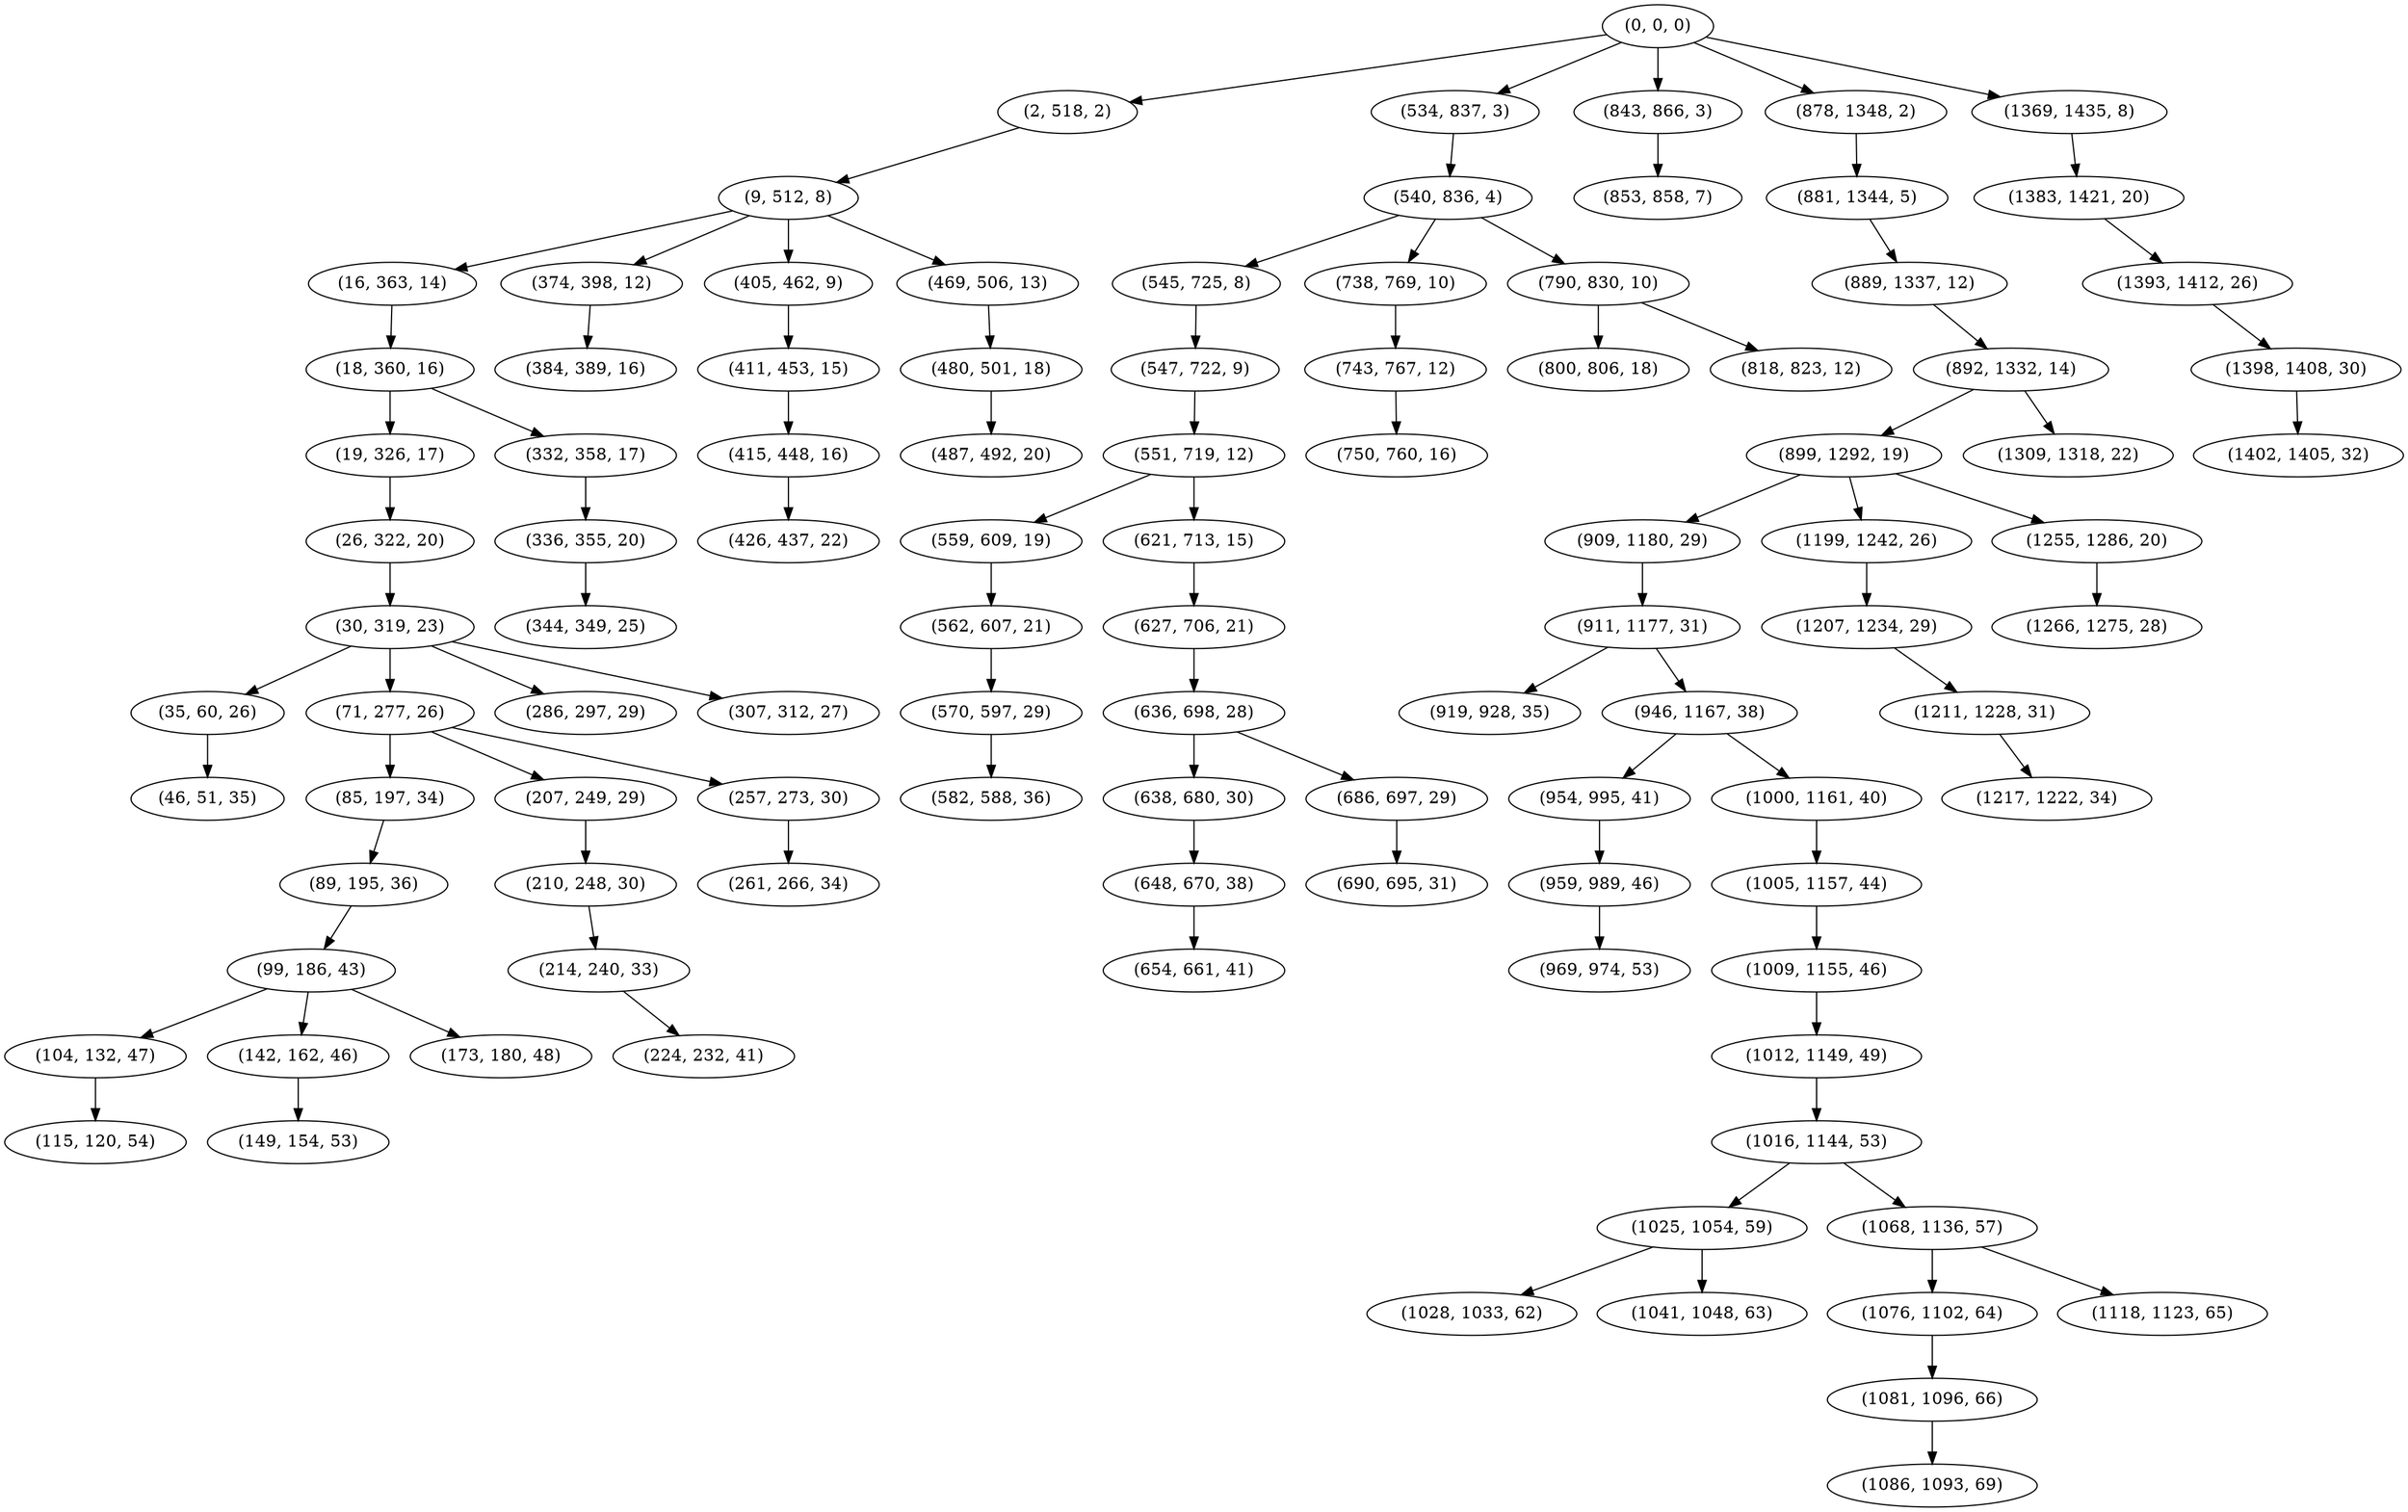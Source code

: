 digraph tree {
    "(0, 0, 0)";
    "(2, 518, 2)";
    "(9, 512, 8)";
    "(16, 363, 14)";
    "(18, 360, 16)";
    "(19, 326, 17)";
    "(26, 322, 20)";
    "(30, 319, 23)";
    "(35, 60, 26)";
    "(46, 51, 35)";
    "(71, 277, 26)";
    "(85, 197, 34)";
    "(89, 195, 36)";
    "(99, 186, 43)";
    "(104, 132, 47)";
    "(115, 120, 54)";
    "(142, 162, 46)";
    "(149, 154, 53)";
    "(173, 180, 48)";
    "(207, 249, 29)";
    "(210, 248, 30)";
    "(214, 240, 33)";
    "(224, 232, 41)";
    "(257, 273, 30)";
    "(261, 266, 34)";
    "(286, 297, 29)";
    "(307, 312, 27)";
    "(332, 358, 17)";
    "(336, 355, 20)";
    "(344, 349, 25)";
    "(374, 398, 12)";
    "(384, 389, 16)";
    "(405, 462, 9)";
    "(411, 453, 15)";
    "(415, 448, 16)";
    "(426, 437, 22)";
    "(469, 506, 13)";
    "(480, 501, 18)";
    "(487, 492, 20)";
    "(534, 837, 3)";
    "(540, 836, 4)";
    "(545, 725, 8)";
    "(547, 722, 9)";
    "(551, 719, 12)";
    "(559, 609, 19)";
    "(562, 607, 21)";
    "(570, 597, 29)";
    "(582, 588, 36)";
    "(621, 713, 15)";
    "(627, 706, 21)";
    "(636, 698, 28)";
    "(638, 680, 30)";
    "(648, 670, 38)";
    "(654, 661, 41)";
    "(686, 697, 29)";
    "(690, 695, 31)";
    "(738, 769, 10)";
    "(743, 767, 12)";
    "(750, 760, 16)";
    "(790, 830, 10)";
    "(800, 806, 18)";
    "(818, 823, 12)";
    "(843, 866, 3)";
    "(853, 858, 7)";
    "(878, 1348, 2)";
    "(881, 1344, 5)";
    "(889, 1337, 12)";
    "(892, 1332, 14)";
    "(899, 1292, 19)";
    "(909, 1180, 29)";
    "(911, 1177, 31)";
    "(919, 928, 35)";
    "(946, 1167, 38)";
    "(954, 995, 41)";
    "(959, 989, 46)";
    "(969, 974, 53)";
    "(1000, 1161, 40)";
    "(1005, 1157, 44)";
    "(1009, 1155, 46)";
    "(1012, 1149, 49)";
    "(1016, 1144, 53)";
    "(1025, 1054, 59)";
    "(1028, 1033, 62)";
    "(1041, 1048, 63)";
    "(1068, 1136, 57)";
    "(1076, 1102, 64)";
    "(1081, 1096, 66)";
    "(1086, 1093, 69)";
    "(1118, 1123, 65)";
    "(1199, 1242, 26)";
    "(1207, 1234, 29)";
    "(1211, 1228, 31)";
    "(1217, 1222, 34)";
    "(1255, 1286, 20)";
    "(1266, 1275, 28)";
    "(1309, 1318, 22)";
    "(1369, 1435, 8)";
    "(1383, 1421, 20)";
    "(1393, 1412, 26)";
    "(1398, 1408, 30)";
    "(1402, 1405, 32)";
    "(0, 0, 0)" -> "(2, 518, 2)";
    "(0, 0, 0)" -> "(534, 837, 3)";
    "(0, 0, 0)" -> "(843, 866, 3)";
    "(0, 0, 0)" -> "(878, 1348, 2)";
    "(0, 0, 0)" -> "(1369, 1435, 8)";
    "(2, 518, 2)" -> "(9, 512, 8)";
    "(9, 512, 8)" -> "(16, 363, 14)";
    "(9, 512, 8)" -> "(374, 398, 12)";
    "(9, 512, 8)" -> "(405, 462, 9)";
    "(9, 512, 8)" -> "(469, 506, 13)";
    "(16, 363, 14)" -> "(18, 360, 16)";
    "(18, 360, 16)" -> "(19, 326, 17)";
    "(18, 360, 16)" -> "(332, 358, 17)";
    "(19, 326, 17)" -> "(26, 322, 20)";
    "(26, 322, 20)" -> "(30, 319, 23)";
    "(30, 319, 23)" -> "(35, 60, 26)";
    "(30, 319, 23)" -> "(71, 277, 26)";
    "(30, 319, 23)" -> "(286, 297, 29)";
    "(30, 319, 23)" -> "(307, 312, 27)";
    "(35, 60, 26)" -> "(46, 51, 35)";
    "(71, 277, 26)" -> "(85, 197, 34)";
    "(71, 277, 26)" -> "(207, 249, 29)";
    "(71, 277, 26)" -> "(257, 273, 30)";
    "(85, 197, 34)" -> "(89, 195, 36)";
    "(89, 195, 36)" -> "(99, 186, 43)";
    "(99, 186, 43)" -> "(104, 132, 47)";
    "(99, 186, 43)" -> "(142, 162, 46)";
    "(99, 186, 43)" -> "(173, 180, 48)";
    "(104, 132, 47)" -> "(115, 120, 54)";
    "(142, 162, 46)" -> "(149, 154, 53)";
    "(207, 249, 29)" -> "(210, 248, 30)";
    "(210, 248, 30)" -> "(214, 240, 33)";
    "(214, 240, 33)" -> "(224, 232, 41)";
    "(257, 273, 30)" -> "(261, 266, 34)";
    "(332, 358, 17)" -> "(336, 355, 20)";
    "(336, 355, 20)" -> "(344, 349, 25)";
    "(374, 398, 12)" -> "(384, 389, 16)";
    "(405, 462, 9)" -> "(411, 453, 15)";
    "(411, 453, 15)" -> "(415, 448, 16)";
    "(415, 448, 16)" -> "(426, 437, 22)";
    "(469, 506, 13)" -> "(480, 501, 18)";
    "(480, 501, 18)" -> "(487, 492, 20)";
    "(534, 837, 3)" -> "(540, 836, 4)";
    "(540, 836, 4)" -> "(545, 725, 8)";
    "(540, 836, 4)" -> "(738, 769, 10)";
    "(540, 836, 4)" -> "(790, 830, 10)";
    "(545, 725, 8)" -> "(547, 722, 9)";
    "(547, 722, 9)" -> "(551, 719, 12)";
    "(551, 719, 12)" -> "(559, 609, 19)";
    "(551, 719, 12)" -> "(621, 713, 15)";
    "(559, 609, 19)" -> "(562, 607, 21)";
    "(562, 607, 21)" -> "(570, 597, 29)";
    "(570, 597, 29)" -> "(582, 588, 36)";
    "(621, 713, 15)" -> "(627, 706, 21)";
    "(627, 706, 21)" -> "(636, 698, 28)";
    "(636, 698, 28)" -> "(638, 680, 30)";
    "(636, 698, 28)" -> "(686, 697, 29)";
    "(638, 680, 30)" -> "(648, 670, 38)";
    "(648, 670, 38)" -> "(654, 661, 41)";
    "(686, 697, 29)" -> "(690, 695, 31)";
    "(738, 769, 10)" -> "(743, 767, 12)";
    "(743, 767, 12)" -> "(750, 760, 16)";
    "(790, 830, 10)" -> "(800, 806, 18)";
    "(790, 830, 10)" -> "(818, 823, 12)";
    "(843, 866, 3)" -> "(853, 858, 7)";
    "(878, 1348, 2)" -> "(881, 1344, 5)";
    "(881, 1344, 5)" -> "(889, 1337, 12)";
    "(889, 1337, 12)" -> "(892, 1332, 14)";
    "(892, 1332, 14)" -> "(899, 1292, 19)";
    "(892, 1332, 14)" -> "(1309, 1318, 22)";
    "(899, 1292, 19)" -> "(909, 1180, 29)";
    "(899, 1292, 19)" -> "(1199, 1242, 26)";
    "(899, 1292, 19)" -> "(1255, 1286, 20)";
    "(909, 1180, 29)" -> "(911, 1177, 31)";
    "(911, 1177, 31)" -> "(919, 928, 35)";
    "(911, 1177, 31)" -> "(946, 1167, 38)";
    "(946, 1167, 38)" -> "(954, 995, 41)";
    "(946, 1167, 38)" -> "(1000, 1161, 40)";
    "(954, 995, 41)" -> "(959, 989, 46)";
    "(959, 989, 46)" -> "(969, 974, 53)";
    "(1000, 1161, 40)" -> "(1005, 1157, 44)";
    "(1005, 1157, 44)" -> "(1009, 1155, 46)";
    "(1009, 1155, 46)" -> "(1012, 1149, 49)";
    "(1012, 1149, 49)" -> "(1016, 1144, 53)";
    "(1016, 1144, 53)" -> "(1025, 1054, 59)";
    "(1016, 1144, 53)" -> "(1068, 1136, 57)";
    "(1025, 1054, 59)" -> "(1028, 1033, 62)";
    "(1025, 1054, 59)" -> "(1041, 1048, 63)";
    "(1068, 1136, 57)" -> "(1076, 1102, 64)";
    "(1068, 1136, 57)" -> "(1118, 1123, 65)";
    "(1076, 1102, 64)" -> "(1081, 1096, 66)";
    "(1081, 1096, 66)" -> "(1086, 1093, 69)";
    "(1199, 1242, 26)" -> "(1207, 1234, 29)";
    "(1207, 1234, 29)" -> "(1211, 1228, 31)";
    "(1211, 1228, 31)" -> "(1217, 1222, 34)";
    "(1255, 1286, 20)" -> "(1266, 1275, 28)";
    "(1369, 1435, 8)" -> "(1383, 1421, 20)";
    "(1383, 1421, 20)" -> "(1393, 1412, 26)";
    "(1393, 1412, 26)" -> "(1398, 1408, 30)";
    "(1398, 1408, 30)" -> "(1402, 1405, 32)";
}
